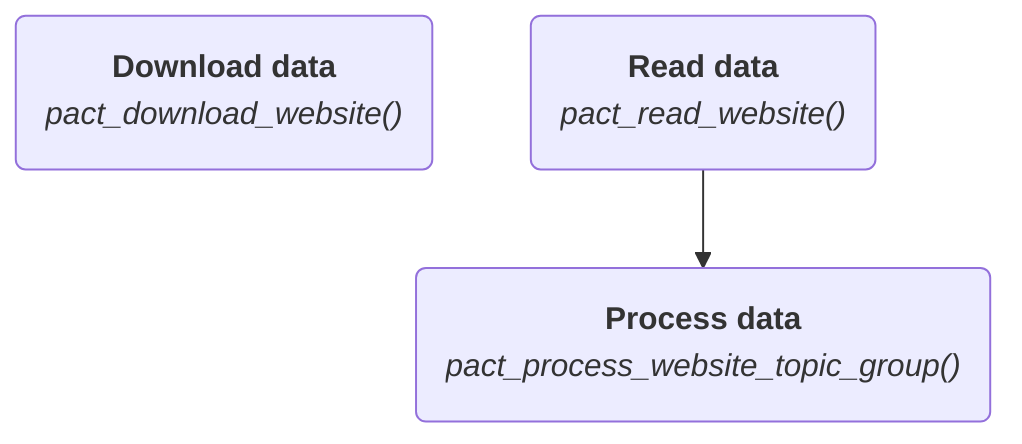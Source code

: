 %%{init: {"flowchart": {"htmlLabels": false}} }%%
  flowchart TD
    download_data("`**Download data**
    *pact_download_website()*`")
    
    read_data("`**Read data**
    *pact_read_website()*`")

    process_data("`**Process data**
    *pact_process_website_topic_group()*`")

    read_data --> process_data